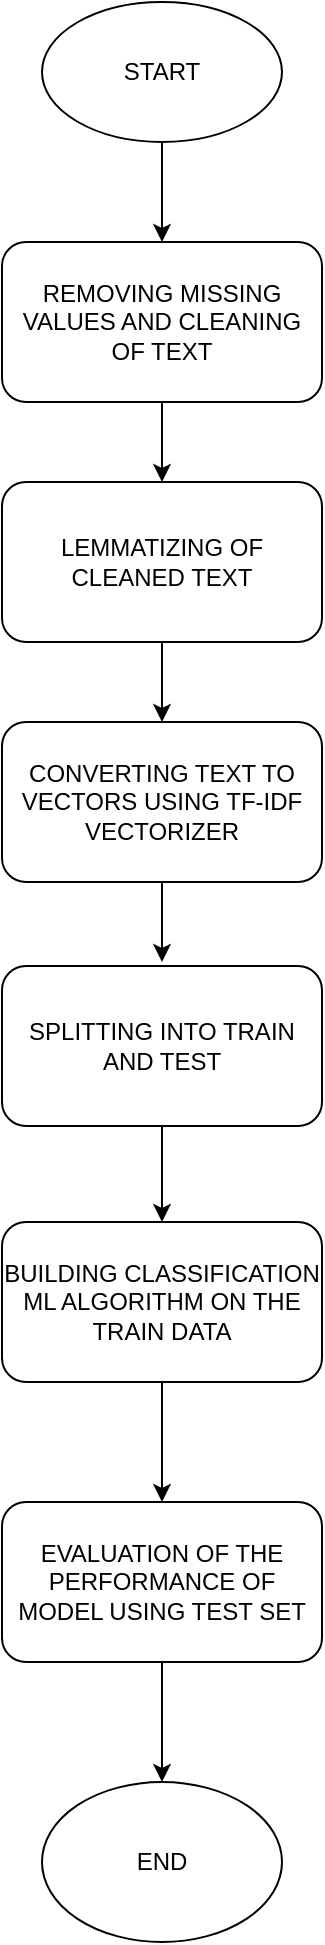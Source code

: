 <mxfile version="20.4.2" type="device"><diagram id="UsMds_smx3nJZ7swfXge" name="Page-1"><mxGraphModel dx="868" dy="450" grid="1" gridSize="10" guides="1" tooltips="1" connect="1" arrows="1" fold="1" page="1" pageScale="1" pageWidth="850" pageHeight="1100" math="0" shadow="0"><root><mxCell id="0"/><mxCell id="1" parent="0"/><mxCell id="0XXJcx2k46ASIpV3Ghcw-11" style="edgeStyle=orthogonalEdgeStyle;rounded=0;orthogonalLoop=1;jettySize=auto;html=1;exitX=0.5;exitY=1;exitDx=0;exitDy=0;entryX=0.5;entryY=0;entryDx=0;entryDy=0;" edge="1" parent="1" source="0XXJcx2k46ASIpV3Ghcw-1" target="0XXJcx2k46ASIpV3Ghcw-2"><mxGeometry relative="1" as="geometry"/></mxCell><mxCell id="0XXJcx2k46ASIpV3Ghcw-1" value="START" style="ellipse;whiteSpace=wrap;html=1;" vertex="1" parent="1"><mxGeometry x="340" y="40" width="120" height="70" as="geometry"/></mxCell><mxCell id="0XXJcx2k46ASIpV3Ghcw-12" style="edgeStyle=orthogonalEdgeStyle;rounded=0;orthogonalLoop=1;jettySize=auto;html=1;exitX=0.5;exitY=1;exitDx=0;exitDy=0;entryX=0.5;entryY=0;entryDx=0;entryDy=0;" edge="1" parent="1" source="0XXJcx2k46ASIpV3Ghcw-2" target="0XXJcx2k46ASIpV3Ghcw-3"><mxGeometry relative="1" as="geometry"/></mxCell><mxCell id="0XXJcx2k46ASIpV3Ghcw-2" value="REMOVING MISSING VALUES AND CLEANING OF TEXT" style="rounded=1;whiteSpace=wrap;html=1;" vertex="1" parent="1"><mxGeometry x="320" y="160" width="160" height="80" as="geometry"/></mxCell><mxCell id="0XXJcx2k46ASIpV3Ghcw-13" style="edgeStyle=orthogonalEdgeStyle;rounded=0;orthogonalLoop=1;jettySize=auto;html=1;exitX=0.5;exitY=1;exitDx=0;exitDy=0;entryX=0.5;entryY=0;entryDx=0;entryDy=0;" edge="1" parent="1" source="0XXJcx2k46ASIpV3Ghcw-3" target="0XXJcx2k46ASIpV3Ghcw-4"><mxGeometry relative="1" as="geometry"/></mxCell><mxCell id="0XXJcx2k46ASIpV3Ghcw-3" value="LEMMATIZING OF CLEANED TEXT" style="rounded=1;whiteSpace=wrap;html=1;" vertex="1" parent="1"><mxGeometry x="320" y="280" width="160" height="80" as="geometry"/></mxCell><mxCell id="0XXJcx2k46ASIpV3Ghcw-14" style="edgeStyle=orthogonalEdgeStyle;rounded=0;orthogonalLoop=1;jettySize=auto;html=1;exitX=0.5;exitY=1;exitDx=0;exitDy=0;" edge="1" parent="1" source="0XXJcx2k46ASIpV3Ghcw-4"><mxGeometry relative="1" as="geometry"><mxPoint x="400" y="520" as="targetPoint"/></mxGeometry></mxCell><mxCell id="0XXJcx2k46ASIpV3Ghcw-4" value="CONVERTING TEXT TO VECTORS USING TF-IDF VECTORIZER" style="rounded=1;whiteSpace=wrap;html=1;" vertex="1" parent="1"><mxGeometry x="320" y="400" width="160" height="80" as="geometry"/></mxCell><mxCell id="0XXJcx2k46ASIpV3Ghcw-15" style="edgeStyle=orthogonalEdgeStyle;rounded=0;orthogonalLoop=1;jettySize=auto;html=1;exitX=0.5;exitY=1;exitDx=0;exitDy=0;entryX=0.5;entryY=0;entryDx=0;entryDy=0;" edge="1" parent="1" source="0XXJcx2k46ASIpV3Ghcw-5" target="0XXJcx2k46ASIpV3Ghcw-8"><mxGeometry relative="1" as="geometry"/></mxCell><mxCell id="0XXJcx2k46ASIpV3Ghcw-5" value="SPLITTING INTO TRAIN AND TEST" style="rounded=1;whiteSpace=wrap;html=1;" vertex="1" parent="1"><mxGeometry x="320" y="522" width="160" height="80" as="geometry"/></mxCell><mxCell id="0XXJcx2k46ASIpV3Ghcw-16" style="edgeStyle=orthogonalEdgeStyle;rounded=0;orthogonalLoop=1;jettySize=auto;html=1;exitX=0.5;exitY=1;exitDx=0;exitDy=0;" edge="1" parent="1" source="0XXJcx2k46ASIpV3Ghcw-8" target="0XXJcx2k46ASIpV3Ghcw-9"><mxGeometry relative="1" as="geometry"/></mxCell><mxCell id="0XXJcx2k46ASIpV3Ghcw-8" value="BUILDING CLASSIFICATION ML ALGORITHM ON THE TRAIN DATA" style="rounded=1;whiteSpace=wrap;html=1;" vertex="1" parent="1"><mxGeometry x="320" y="650" width="160" height="80" as="geometry"/></mxCell><mxCell id="0XXJcx2k46ASIpV3Ghcw-17" style="edgeStyle=orthogonalEdgeStyle;rounded=0;orthogonalLoop=1;jettySize=auto;html=1;exitX=0.5;exitY=1;exitDx=0;exitDy=0;entryX=0.5;entryY=0;entryDx=0;entryDy=0;" edge="1" parent="1" source="0XXJcx2k46ASIpV3Ghcw-9" target="0XXJcx2k46ASIpV3Ghcw-10"><mxGeometry relative="1" as="geometry"/></mxCell><mxCell id="0XXJcx2k46ASIpV3Ghcw-9" value="EVALUATION OF THE PERFORMANCE OF MODEL USING TEST SET" style="rounded=1;whiteSpace=wrap;html=1;" vertex="1" parent="1"><mxGeometry x="320" y="790" width="160" height="80" as="geometry"/></mxCell><mxCell id="0XXJcx2k46ASIpV3Ghcw-10" value="END" style="ellipse;whiteSpace=wrap;html=1;" vertex="1" parent="1"><mxGeometry x="340" y="930" width="120" height="80" as="geometry"/></mxCell></root></mxGraphModel></diagram></mxfile>